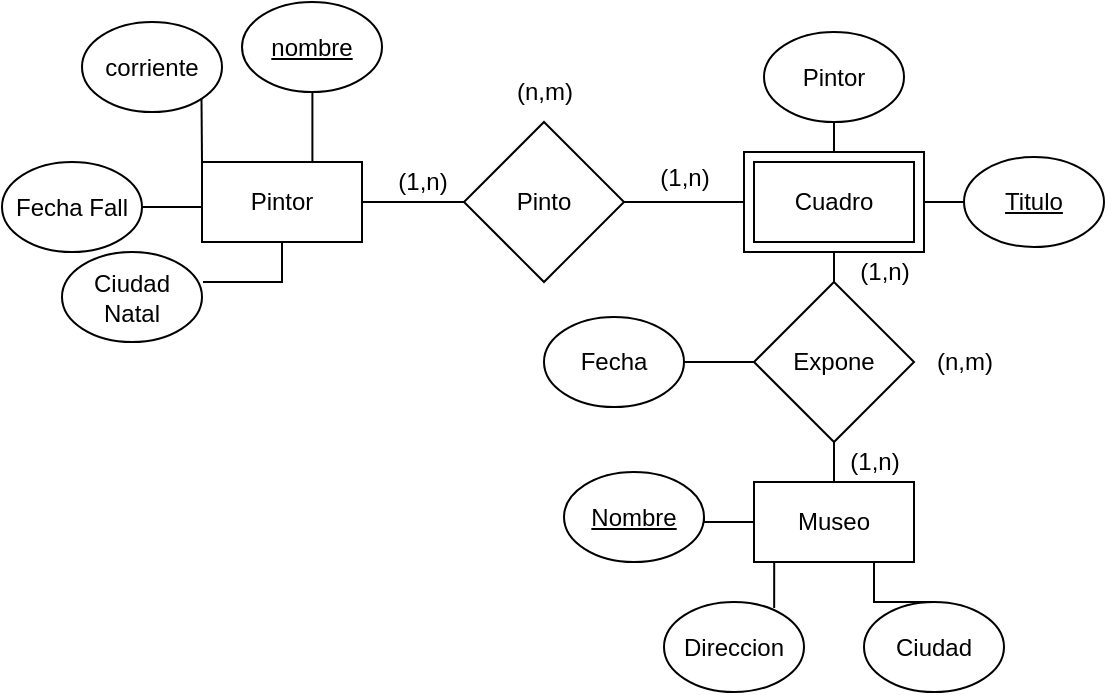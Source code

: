 <mxfile version="13.4.3" type="device" pages="2"><diagram id="Kyq1X9XWDf9XXpMMeYPS" name="Ejercicio2 "><mxGraphModel dx="269" dy="1706" grid="1" gridSize="10" guides="1" tooltips="1" connect="1" arrows="1" fold="1" page="1" pageScale="1" pageWidth="827" pageHeight="1169" math="0" shadow="0"><root><mxCell id="0"/><mxCell id="1" parent="0"/><mxCell id="sIEpQwgPZVW94jw2Wo5E-27" style="edgeStyle=orthogonalEdgeStyle;rounded=0;orthogonalLoop=1;jettySize=auto;html=1;exitX=1;exitY=0.5;exitDx=0;exitDy=0;entryX=0;entryY=0.5;entryDx=0;entryDy=0;endArrow=none;endFill=0;" parent="1" source="sIEpQwgPZVW94jw2Wo5E-1" target="sIEpQwgPZVW94jw2Wo5E-26" edge="1"><mxGeometry relative="1" as="geometry"/></mxCell><mxCell id="sIEpQwgPZVW94jw2Wo5E-8" value="" style="group" parent="1" vertex="1" connectable="0"><mxGeometry x="490" y="65" width="90" height="50" as="geometry"/></mxCell><mxCell id="sIEpQwgPZVW94jw2Wo5E-4" value="" style="rounded=0;whiteSpace=wrap;html=1;" parent="sIEpQwgPZVW94jw2Wo5E-8" vertex="1"><mxGeometry width="90" height="50" as="geometry"/></mxCell><mxCell id="sIEpQwgPZVW94jw2Wo5E-3" value="Cuadro&lt;br&gt;" style="rounded=0;whiteSpace=wrap;html=1;" parent="sIEpQwgPZVW94jw2Wo5E-8" vertex="1"><mxGeometry x="5" y="5" width="80" height="40" as="geometry"/></mxCell><mxCell id="sIEpQwgPZVW94jw2Wo5E-18" value="Pintor" style="ellipse;whiteSpace=wrap;html=1;" parent="1" vertex="1"><mxGeometry x="500" y="5" width="70" height="45" as="geometry"/></mxCell><mxCell id="sIEpQwgPZVW94jw2Wo5E-19" value="&lt;span style=&quot;color: rgba(0 , 0 , 0 , 0) ; font-family: monospace ; font-size: 0px&quot;&gt;%3CmxGraphModel%3E%3Croot%3E%3CmxCell%20id%3D%220%22%2F%3E%3CmxCell%20id%3D%221%22%20parent%3D%220%22%2F%3E%3CmxCell%20id%3D%222%22%20value%3D%22corriente%22%20style%3D%22ellipse%3BwhiteSpace%3Dwrap%3Bhtml%3D1%3B%22%20vertex%3D%221%22%20parent%3D%221%22%3E%3CmxGeometry%20x%3D%22140%22%20y%3D%2225%22%20width%3D%2270%22%20height%3D%2245%22%20as%3D%22geometry%22%2F%3E%3C%2FmxCell%3E%3C%2Froot%3E%3C%2FmxGraphModel%3E&lt;/span&gt;" style="text;html=1;align=center;verticalAlign=middle;resizable=0;points=[];autosize=1;" parent="1" vertex="1"><mxGeometry x="630" y="51" width="20" height="20" as="geometry"/></mxCell><mxCell id="sIEpQwgPZVW94jw2Wo5E-21" value="&lt;u&gt;Titulo&lt;/u&gt;" style="ellipse;whiteSpace=wrap;html=1;" parent="1" vertex="1"><mxGeometry x="600" y="67.5" width="70" height="45" as="geometry"/></mxCell><mxCell id="sIEpQwgPZVW94jw2Wo5E-36" style="edgeStyle=orthogonalEdgeStyle;rounded=0;orthogonalLoop=1;jettySize=auto;html=1;exitX=0;exitY=0.5;exitDx=0;exitDy=0;entryX=1;entryY=0.5;entryDx=0;entryDy=0;endArrow=none;endFill=0;" parent="1" source="sIEpQwgPZVW94jw2Wo5E-22" target="sIEpQwgPZVW94jw2Wo5E-33" edge="1"><mxGeometry relative="1" as="geometry"/></mxCell><mxCell id="sIEpQwgPZVW94jw2Wo5E-37" style="edgeStyle=orthogonalEdgeStyle;rounded=0;orthogonalLoop=1;jettySize=auto;html=1;exitX=0.25;exitY=1;exitDx=0;exitDy=0;entryX=0.787;entryY=0.066;entryDx=0;entryDy=0;entryPerimeter=0;endArrow=none;endFill=0;" parent="1" source="sIEpQwgPZVW94jw2Wo5E-22" target="sIEpQwgPZVW94jw2Wo5E-34" edge="1"><mxGeometry relative="1" as="geometry"/></mxCell><mxCell id="sIEpQwgPZVW94jw2Wo5E-38" style="edgeStyle=orthogonalEdgeStyle;rounded=0;orthogonalLoop=1;jettySize=auto;html=1;exitX=0.75;exitY=1;exitDx=0;exitDy=0;endArrow=none;endFill=0;" parent="1" source="sIEpQwgPZVW94jw2Wo5E-22" target="sIEpQwgPZVW94jw2Wo5E-35" edge="1"><mxGeometry relative="1" as="geometry"/></mxCell><mxCell id="sIEpQwgPZVW94jw2Wo5E-40" style="edgeStyle=orthogonalEdgeStyle;rounded=0;orthogonalLoop=1;jettySize=auto;html=1;exitX=0.5;exitY=0;exitDx=0;exitDy=0;entryX=0.5;entryY=1;entryDx=0;entryDy=0;endArrow=none;endFill=0;" parent="1" source="sIEpQwgPZVW94jw2Wo5E-22" target="sIEpQwgPZVW94jw2Wo5E-39" edge="1"><mxGeometry relative="1" as="geometry"/></mxCell><mxCell id="sIEpQwgPZVW94jw2Wo5E-22" value="Museo" style="rounded=0;whiteSpace=wrap;html=1;" parent="1" vertex="1"><mxGeometry x="495" y="230" width="80" height="40" as="geometry"/></mxCell><mxCell id="sIEpQwgPZVW94jw2Wo5E-28" style="edgeStyle=orthogonalEdgeStyle;rounded=0;orthogonalLoop=1;jettySize=auto;html=1;exitX=1;exitY=0.5;exitDx=0;exitDy=0;entryX=0;entryY=0.5;entryDx=0;entryDy=0;endArrow=none;endFill=0;" parent="1" source="sIEpQwgPZVW94jw2Wo5E-26" target="sIEpQwgPZVW94jw2Wo5E-4" edge="1"><mxGeometry relative="1" as="geometry"/></mxCell><mxCell id="sIEpQwgPZVW94jw2Wo5E-26" value="Pinto" style="rhombus;whiteSpace=wrap;html=1;" parent="1" vertex="1"><mxGeometry x="350" y="50" width="80" height="80" as="geometry"/></mxCell><mxCell id="sIEpQwgPZVW94jw2Wo5E-30" style="edgeStyle=orthogonalEdgeStyle;rounded=0;orthogonalLoop=1;jettySize=auto;html=1;endArrow=none;endFill=0;" parent="1" source="sIEpQwgPZVW94jw2Wo5E-4" target="sIEpQwgPZVW94jw2Wo5E-21" edge="1"><mxGeometry relative="1" as="geometry"/></mxCell><mxCell id="sIEpQwgPZVW94jw2Wo5E-31" style="edgeStyle=orthogonalEdgeStyle;rounded=0;orthogonalLoop=1;jettySize=auto;html=1;exitX=0.5;exitY=0;exitDx=0;exitDy=0;entryX=0.5;entryY=1;entryDx=0;entryDy=0;endArrow=none;endFill=0;" parent="1" source="sIEpQwgPZVW94jw2Wo5E-4" target="sIEpQwgPZVW94jw2Wo5E-18" edge="1"><mxGeometry relative="1" as="geometry"/></mxCell><mxCell id="sIEpQwgPZVW94jw2Wo5E-33" value="&lt;u&gt;Nombre&lt;/u&gt;" style="ellipse;whiteSpace=wrap;html=1;" parent="1" vertex="1"><mxGeometry x="400" y="225" width="70" height="45" as="geometry"/></mxCell><mxCell id="sIEpQwgPZVW94jw2Wo5E-34" value="Direccion" style="ellipse;whiteSpace=wrap;html=1;" parent="1" vertex="1"><mxGeometry x="450" y="290" width="70" height="45" as="geometry"/></mxCell><mxCell id="sIEpQwgPZVW94jw2Wo5E-35" value="Ciudad" style="ellipse;whiteSpace=wrap;html=1;" parent="1" vertex="1"><mxGeometry x="550" y="290" width="70" height="45" as="geometry"/></mxCell><mxCell id="sIEpQwgPZVW94jw2Wo5E-41" style="edgeStyle=orthogonalEdgeStyle;rounded=0;orthogonalLoop=1;jettySize=auto;html=1;exitX=0.5;exitY=0;exitDx=0;exitDy=0;entryX=0.5;entryY=1;entryDx=0;entryDy=0;endArrow=none;endFill=0;" parent="1" source="sIEpQwgPZVW94jw2Wo5E-39" target="sIEpQwgPZVW94jw2Wo5E-4" edge="1"><mxGeometry relative="1" as="geometry"/></mxCell><mxCell id="sIEpQwgPZVW94jw2Wo5E-49" style="edgeStyle=orthogonalEdgeStyle;rounded=0;orthogonalLoop=1;jettySize=auto;html=1;exitX=0;exitY=0.5;exitDx=0;exitDy=0;entryX=1;entryY=0.5;entryDx=0;entryDy=0;endArrow=none;endFill=0;" parent="1" source="sIEpQwgPZVW94jw2Wo5E-39" target="sIEpQwgPZVW94jw2Wo5E-48" edge="1"><mxGeometry relative="1" as="geometry"/></mxCell><mxCell id="sIEpQwgPZVW94jw2Wo5E-39" value="Expone" style="rhombus;whiteSpace=wrap;html=1;" parent="1" vertex="1"><mxGeometry x="495" y="130" width="80" height="80" as="geometry"/></mxCell><mxCell id="sIEpQwgPZVW94jw2Wo5E-42" value="(1,n)" style="text;html=1;align=center;verticalAlign=middle;resizable=0;points=[];autosize=1;" parent="1" vertex="1"><mxGeometry x="535" y="210" width="40" height="20" as="geometry"/></mxCell><mxCell id="sIEpQwgPZVW94jw2Wo5E-43" value="(1,n)" style="text;html=1;align=center;verticalAlign=middle;resizable=0;points=[];autosize=1;" parent="1" vertex="1"><mxGeometry x="540" y="115" width="40" height="20" as="geometry"/></mxCell><mxCell id="sIEpQwgPZVW94jw2Wo5E-44" value="(n,m)" style="text;html=1;align=center;verticalAlign=middle;resizable=0;points=[];autosize=1;" parent="1" vertex="1"><mxGeometry x="580" y="160" width="40" height="20" as="geometry"/></mxCell><mxCell id="sIEpQwgPZVW94jw2Wo5E-45" value="(1,n)" style="text;html=1;align=center;verticalAlign=middle;resizable=0;points=[];autosize=1;" parent="1" vertex="1"><mxGeometry x="309" y="70" width="40" height="20" as="geometry"/></mxCell><mxCell id="sIEpQwgPZVW94jw2Wo5E-46" value="(1,n)" style="text;html=1;align=center;verticalAlign=middle;resizable=0;points=[];autosize=1;" parent="1" vertex="1"><mxGeometry x="440" y="67.5" width="40" height="20" as="geometry"/></mxCell><mxCell id="sIEpQwgPZVW94jw2Wo5E-47" value="(n,m)" style="text;html=1;align=center;verticalAlign=middle;resizable=0;points=[];autosize=1;" parent="1" vertex="1"><mxGeometry x="370" y="25" width="40" height="20" as="geometry"/></mxCell><mxCell id="sIEpQwgPZVW94jw2Wo5E-48" value="Fecha" style="ellipse;whiteSpace=wrap;html=1;" parent="1" vertex="1"><mxGeometry x="390" y="147.5" width="70" height="45" as="geometry"/></mxCell><mxCell id="F5QMZoE_aiw2dlQFAh4j-2" value="" style="group" parent="1" vertex="1" connectable="0"><mxGeometry x="119" y="-10" width="190" height="170" as="geometry"/></mxCell><mxCell id="sIEpQwgPZVW94jw2Wo5E-9" value="&lt;u&gt;nombre&lt;/u&gt;" style="ellipse;whiteSpace=wrap;html=1;" parent="F5QMZoE_aiw2dlQFAh4j-2" vertex="1"><mxGeometry x="120" width="70" height="45" as="geometry"/></mxCell><mxCell id="F5QMZoE_aiw2dlQFAh4j-1" value="" style="group" parent="F5QMZoE_aiw2dlQFAh4j-2" vertex="1" connectable="0"><mxGeometry y="10" width="180" height="160" as="geometry"/></mxCell><mxCell id="sIEpQwgPZVW94jw2Wo5E-16" style="edgeStyle=orthogonalEdgeStyle;rounded=0;orthogonalLoop=1;jettySize=auto;html=1;endArrow=none;endFill=0;" parent="F5QMZoE_aiw2dlQFAh4j-1" source="sIEpQwgPZVW94jw2Wo5E-1" edge="1"><mxGeometry relative="1" as="geometry"><mxPoint x="100" y="130" as="targetPoint"/></mxGeometry></mxCell><mxCell id="sIEpQwgPZVW94jw2Wo5E-1" value="Pintor" style="rounded=0;whiteSpace=wrap;html=1;" parent="F5QMZoE_aiw2dlQFAh4j-1" vertex="1"><mxGeometry x="100" y="70" width="80" height="40" as="geometry"/></mxCell><mxCell id="sIEpQwgPZVW94jw2Wo5E-10" value="corriente" style="ellipse;whiteSpace=wrap;html=1;" parent="F5QMZoE_aiw2dlQFAh4j-1" vertex="1"><mxGeometry x="40" width="70" height="45" as="geometry"/></mxCell><mxCell id="sIEpQwgPZVW94jw2Wo5E-25" style="edgeStyle=orthogonalEdgeStyle;rounded=0;orthogonalLoop=1;jettySize=auto;html=1;exitX=0;exitY=0;exitDx=0;exitDy=0;entryX=1;entryY=1;entryDx=0;entryDy=0;endArrow=none;endFill=0;" parent="F5QMZoE_aiw2dlQFAh4j-1" source="sIEpQwgPZVW94jw2Wo5E-1" target="sIEpQwgPZVW94jw2Wo5E-10" edge="1"><mxGeometry relative="1" as="geometry"/></mxCell><mxCell id="sIEpQwgPZVW94jw2Wo5E-11" value="Fecha Fall" style="ellipse;whiteSpace=wrap;html=1;" parent="F5QMZoE_aiw2dlQFAh4j-1" vertex="1"><mxGeometry y="70" width="70" height="45" as="geometry"/></mxCell><mxCell id="sIEpQwgPZVW94jw2Wo5E-13" style="edgeStyle=orthogonalEdgeStyle;rounded=0;orthogonalLoop=1;jettySize=auto;html=1;exitX=0;exitY=0.5;exitDx=0;exitDy=0;entryX=1;entryY=0.5;entryDx=0;entryDy=0;endArrow=none;endFill=0;" parent="F5QMZoE_aiw2dlQFAh4j-1" source="sIEpQwgPZVW94jw2Wo5E-1" target="sIEpQwgPZVW94jw2Wo5E-11" edge="1"><mxGeometry relative="1" as="geometry"><Array as="points"><mxPoint x="100" y="92"/></Array></mxGeometry></mxCell><mxCell id="sIEpQwgPZVW94jw2Wo5E-12" value="Ciudad Natal" style="ellipse;whiteSpace=wrap;html=1;" parent="F5QMZoE_aiw2dlQFAh4j-1" vertex="1"><mxGeometry x="30" y="115" width="70" height="45" as="geometry"/></mxCell><mxCell id="sIEpQwgPZVW94jw2Wo5E-23" style="edgeStyle=orthogonalEdgeStyle;rounded=0;orthogonalLoop=1;jettySize=auto;html=1;endArrow=none;endFill=0;" parent="F5QMZoE_aiw2dlQFAh4j-1" edge="1"><mxGeometry relative="1" as="geometry"><mxPoint x="155.2" y="35" as="targetPoint"/><mxPoint x="140.229" y="70" as="sourcePoint"/></mxGeometry></mxCell></root></mxGraphModel></diagram><diagram id="_hS8q31O76fR5Is31_0h" name="Ejercicio3"><mxGraphModel dx="2048" dy="645" grid="0" gridSize="10" guides="1" tooltips="1" connect="1" arrows="1" fold="1" page="1" pageScale="1" pageWidth="827" pageHeight="1169" math="0" shadow="0"><root><mxCell id="DXT2Dqxo8JqXxaQe9bYq-0"/><mxCell id="DXT2Dqxo8JqXxaQe9bYq-1" parent="DXT2Dqxo8JqXxaQe9bYq-0"/><mxCell id="ldYZe0jqy6SdvdYp6FyN-31" value="" style="group" vertex="1" connectable="0" parent="DXT2Dqxo8JqXxaQe9bYq-1"><mxGeometry x="180" y="100" width="300" height="130" as="geometry"/></mxCell><mxCell id="ldYZe0jqy6SdvdYp6FyN-1" value="Perro" style="whiteSpace=wrap;html=1;align=center;" vertex="1" parent="ldYZe0jqy6SdvdYp6FyN-31"><mxGeometry x="80" y="90" width="100" height="40" as="geometry"/></mxCell><mxCell id="ldYZe0jqy6SdvdYp6FyN-19" style="edgeStyle=orthogonalEdgeStyle;rounded=0;orthogonalLoop=1;jettySize=auto;html=1;exitX=0.5;exitY=1;exitDx=0;exitDy=0;entryX=0.668;entryY=-0.03;entryDx=0;entryDy=0;entryPerimeter=0;endArrow=none;endFill=0;" edge="1" parent="ldYZe0jqy6SdvdYp6FyN-31" source="ldYZe0jqy6SdvdYp6FyN-17" target="ldYZe0jqy6SdvdYp6FyN-1"><mxGeometry relative="1" as="geometry"/></mxCell><mxCell id="ldYZe0jqy6SdvdYp6FyN-17" value="Nombre&lt;br&gt;" style="ellipse;whiteSpace=wrap;html=1;align=center;" vertex="1" parent="ldYZe0jqy6SdvdYp6FyN-31"><mxGeometry x="100" width="100" height="40" as="geometry"/></mxCell><mxCell id="ldYZe0jqy6SdvdYp6FyN-24" style="edgeStyle=orthogonalEdgeStyle;rounded=0;orthogonalLoop=1;jettySize=auto;html=1;exitX=1;exitY=0.5;exitDx=0;exitDy=0;entryX=0.25;entryY=0;entryDx=0;entryDy=0;endArrow=none;endFill=0;" edge="1" parent="ldYZe0jqy6SdvdYp6FyN-31" source="ldYZe0jqy6SdvdYp6FyN-21" target="ldYZe0jqy6SdvdYp6FyN-1"><mxGeometry relative="1" as="geometry"/></mxCell><mxCell id="ldYZe0jqy6SdvdYp6FyN-21" value="Fecha Nacimiento" style="ellipse;whiteSpace=wrap;html=1;align=center;" vertex="1" parent="ldYZe0jqy6SdvdYp6FyN-31"><mxGeometry y="30" width="100" height="40" as="geometry"/></mxCell><mxCell id="ldYZe0jqy6SdvdYp6FyN-25" value="Perro" style="whiteSpace=wrap;html=1;align=center;" vertex="1" parent="ldYZe0jqy6SdvdYp6FyN-31"><mxGeometry x="80" y="90" width="100" height="40" as="geometry"/></mxCell><mxCell id="ldYZe0jqy6SdvdYp6FyN-26" style="edgeStyle=orthogonalEdgeStyle;rounded=0;orthogonalLoop=1;jettySize=auto;html=1;exitX=0.5;exitY=1;exitDx=0;exitDy=0;entryX=0.668;entryY=-0.03;entryDx=0;entryDy=0;entryPerimeter=0;endArrow=none;endFill=0;" edge="1" source="ldYZe0jqy6SdvdYp6FyN-27" target="ldYZe0jqy6SdvdYp6FyN-25" parent="ldYZe0jqy6SdvdYp6FyN-31"><mxGeometry relative="1" as="geometry"/></mxCell><mxCell id="ldYZe0jqy6SdvdYp6FyN-27" value="Nombre&lt;br&gt;" style="ellipse;whiteSpace=wrap;html=1;align=center;" vertex="1" parent="ldYZe0jqy6SdvdYp6FyN-31"><mxGeometry x="100" width="100" height="40" as="geometry"/></mxCell><mxCell id="ldYZe0jqy6SdvdYp6FyN-28" style="edgeStyle=orthogonalEdgeStyle;rounded=0;orthogonalLoop=1;jettySize=auto;html=1;exitX=0;exitY=1;exitDx=0;exitDy=0;entryX=1;entryY=0.5;entryDx=0;entryDy=0;endArrow=none;endFill=0;" edge="1" source="ldYZe0jqy6SdvdYp6FyN-30" target="ldYZe0jqy6SdvdYp6FyN-25" parent="ldYZe0jqy6SdvdYp6FyN-31"><mxGeometry relative="1" as="geometry"/></mxCell><mxCell id="ldYZe0jqy6SdvdYp6FyN-30" value="Descripcion&lt;br&gt;" style="ellipse;whiteSpace=wrap;html=1;align=center;" vertex="1" parent="ldYZe0jqy6SdvdYp6FyN-31"><mxGeometry x="200" y="50" width="100" height="40" as="geometry"/></mxCell><mxCell id="ldYZe0jqy6SdvdYp6FyN-60" style="edgeStyle=orthogonalEdgeStyle;rounded=0;orthogonalLoop=1;jettySize=auto;html=1;exitX=1;exitY=0.5;exitDx=0;exitDy=0;entryX=0;entryY=0.5;entryDx=0;entryDy=0;endArrow=none;endFill=0;" edge="1" parent="DXT2Dqxo8JqXxaQe9bYq-1" source="ldYZe0jqy6SdvdYp6FyN-58" target="ldYZe0jqy6SdvdYp6FyN-25"><mxGeometry relative="1" as="geometry"/></mxCell><mxCell id="ldYZe0jqy6SdvdYp6FyN-58" value="tiene&lt;br&gt;" style="shape=rhombus;perimeter=rhombusPerimeter;whiteSpace=wrap;html=1;align=center;" vertex="1" parent="DXT2Dqxo8JqXxaQe9bYq-1"><mxGeometry x="100" y="170" width="120" height="60" as="geometry"/></mxCell><mxCell id="ldYZe0jqy6SdvdYp6FyN-59" style="edgeStyle=orthogonalEdgeStyle;rounded=0;orthogonalLoop=1;jettySize=auto;html=1;exitX=1;exitY=0.5;exitDx=0;exitDy=0;entryX=0;entryY=0.5;entryDx=0;entryDy=0;endArrow=none;endFill=0;" edge="1" parent="DXT2Dqxo8JqXxaQe9bYq-1" source="ldYZe0jqy6SdvdYp6FyN-2" target="ldYZe0jqy6SdvdYp6FyN-58"><mxGeometry relative="1" as="geometry"/></mxCell><mxCell id="ldYZe0jqy6SdvdYp6FyN-61" value="(1,n)" style="text;html=1;align=center;verticalAlign=middle;resizable=0;points=[];autosize=1;" vertex="1" parent="DXT2Dqxo8JqXxaQe9bYq-1"><mxGeometry x="200" y="210" width="40" height="20" as="geometry"/></mxCell><mxCell id="ldYZe0jqy6SdvdYp6FyN-129" style="edgeStyle=orthogonalEdgeStyle;rounded=0;orthogonalLoop=1;jettySize=auto;html=1;exitX=0.5;exitY=1;exitDx=0;exitDy=0;entryX=0.75;entryY=0;entryDx=0;entryDy=0;endArrow=none;endFill=0;" edge="1" parent="DXT2Dqxo8JqXxaQe9bYq-1" source="ldYZe0jqy6SdvdYp6FyN-62" target="ldYZe0jqy6SdvdYp6FyN-47"><mxGeometry relative="1" as="geometry"/></mxCell><mxCell id="ldYZe0jqy6SdvdYp6FyN-62" value="Baño" style="shape=rhombus;perimeter=rhombusPerimeter;whiteSpace=wrap;html=1;align=center;" vertex="1" parent="DXT2Dqxo8JqXxaQe9bYq-1"><mxGeometry x="250" y="270" width="120" height="60" as="geometry"/></mxCell><mxCell id="ldYZe0jqy6SdvdYp6FyN-65" style="edgeStyle=orthogonalEdgeStyle;rounded=0;orthogonalLoop=1;jettySize=auto;html=1;exitX=0.5;exitY=1;exitDx=0;exitDy=0;entryX=0.5;entryY=0;entryDx=0;entryDy=0;endArrow=none;endFill=0;" edge="1" parent="DXT2Dqxo8JqXxaQe9bYq-1" source="ldYZe0jqy6SdvdYp6FyN-25" target="ldYZe0jqy6SdvdYp6FyN-62"><mxGeometry relative="1" as="geometry"/></mxCell><mxCell id="ldYZe0jqy6SdvdYp6FyN-79" value="(1,1)" style="text;html=1;align=center;verticalAlign=middle;resizable=0;points=[];autosize=1;" vertex="1" parent="DXT2Dqxo8JqXxaQe9bYq-1"><mxGeometry x="320" y="230" width="40" height="20" as="geometry"/></mxCell><mxCell id="ldYZe0jqy6SdvdYp6FyN-80" value="&lt;font style=&quot;font-size: 12px&quot;&gt;&lt;b&gt;(1,1)&lt;/b&gt;&lt;/font&gt;" style="text;html=1;align=center;verticalAlign=middle;resizable=0;points=[];autosize=1;" vertex="1" parent="DXT2Dqxo8JqXxaQe9bYq-1"><mxGeometry x="260" y="330" width="40" height="20" as="geometry"/></mxCell><mxCell id="ldYZe0jqy6SdvdYp6FyN-95" style="edgeStyle=orthogonalEdgeStyle;rounded=0;orthogonalLoop=1;jettySize=auto;html=1;exitX=1;exitY=0.5;exitDx=0;exitDy=0;endArrow=none;endFill=0;" edge="1" parent="DXT2Dqxo8JqXxaQe9bYq-1" source="ldYZe0jqy6SdvdYp6FyN-90" target="ldYZe0jqy6SdvdYp6FyN-62"><mxGeometry relative="1" as="geometry"/></mxCell><mxCell id="ldYZe0jqy6SdvdYp6FyN-90" value="fecha" style="ellipse;whiteSpace=wrap;html=1;align=center;" vertex="1" parent="DXT2Dqxo8JqXxaQe9bYq-1"><mxGeometry x="130" y="250" width="100" height="40" as="geometry"/></mxCell><mxCell id="ldYZe0jqy6SdvdYp6FyN-96" style="edgeStyle=orthogonalEdgeStyle;rounded=0;orthogonalLoop=1;jettySize=auto;html=1;exitX=1;exitY=0.5;exitDx=0;exitDy=0;endArrow=none;endFill=0;" edge="1" parent="DXT2Dqxo8JqXxaQe9bYq-1" source="ldYZe0jqy6SdvdYp6FyN-92" target="ldYZe0jqy6SdvdYp6FyN-62"><mxGeometry relative="1" as="geometry"/></mxCell><mxCell id="ldYZe0jqy6SdvdYp6FyN-92" value="Hora" style="ellipse;whiteSpace=wrap;html=1;align=center;" vertex="1" parent="DXT2Dqxo8JqXxaQe9bYq-1"><mxGeometry x="130" y="310" width="100" height="40" as="geometry"/></mxCell><mxCell id="ldYZe0jqy6SdvdYp6FyN-102" style="edgeStyle=orthogonalEdgeStyle;rounded=0;orthogonalLoop=1;jettySize=auto;html=1;exitX=0;exitY=0.5;exitDx=0;exitDy=0;entryX=1;entryY=0.5;entryDx=0;entryDy=0;endArrow=none;endFill=0;" edge="1" parent="DXT2Dqxo8JqXxaQe9bYq-1" source="ldYZe0jqy6SdvdYp6FyN-97" target="ldYZe0jqy6SdvdYp6FyN-62"><mxGeometry relative="1" as="geometry"/></mxCell><mxCell id="ldYZe0jqy6SdvdYp6FyN-97" value="Batea" style="whiteSpace=wrap;html=1;align=center;" vertex="1" parent="DXT2Dqxo8JqXxaQe9bYq-1"><mxGeometry x="440" y="250" width="100" height="40" as="geometry"/></mxCell><mxCell id="ldYZe0jqy6SdvdYp6FyN-110" style="edgeStyle=orthogonalEdgeStyle;rounded=0;orthogonalLoop=1;jettySize=auto;html=1;exitX=0;exitY=0.5;exitDx=0;exitDy=0;entryX=1;entryY=0.5;entryDx=0;entryDy=0;endArrow=none;endFill=0;" edge="1" parent="DXT2Dqxo8JqXxaQe9bYq-1" source="ldYZe0jqy6SdvdYp6FyN-98" target="ldYZe0jqy6SdvdYp6FyN-62"><mxGeometry relative="1" as="geometry"/></mxCell><mxCell id="ldYZe0jqy6SdvdYp6FyN-98" value="Producto" style="whiteSpace=wrap;html=1;align=center;" vertex="1" parent="DXT2Dqxo8JqXxaQe9bYq-1"><mxGeometry x="430" y="350" width="100" height="40" as="geometry"/></mxCell><mxCell id="ldYZe0jqy6SdvdYp6FyN-111" style="edgeStyle=orthogonalEdgeStyle;rounded=0;orthogonalLoop=1;jettySize=auto;html=1;exitX=0;exitY=0.5;exitDx=0;exitDy=0;entryX=0.856;entryY=-0.01;entryDx=0;entryDy=0;entryPerimeter=0;endArrow=none;endFill=0;" edge="1" parent="DXT2Dqxo8JqXxaQe9bYq-1" source="ldYZe0jqy6SdvdYp6FyN-99" target="ldYZe0jqy6SdvdYp6FyN-97"><mxGeometry relative="1" as="geometry"/></mxCell><mxCell id="ldYZe0jqy6SdvdYp6FyN-99" value="&lt;u&gt;Cod batea&lt;/u&gt;" style="ellipse;whiteSpace=wrap;html=1;align=center;" vertex="1" parent="DXT2Dqxo8JqXxaQe9bYq-1"><mxGeometry x="560" y="190" width="100" height="40" as="geometry"/></mxCell><mxCell id="ldYZe0jqy6SdvdYp6FyN-107" style="edgeStyle=orthogonalEdgeStyle;rounded=0;orthogonalLoop=1;jettySize=auto;html=1;exitX=0;exitY=0.5;exitDx=0;exitDy=0;entryX=1;entryY=0.5;entryDx=0;entryDy=0;endArrow=none;endFill=0;" edge="1" parent="DXT2Dqxo8JqXxaQe9bYq-1" source="ldYZe0jqy6SdvdYp6FyN-103" target="ldYZe0jqy6SdvdYp6FyN-98"><mxGeometry relative="1" as="geometry"/></mxCell><mxCell id="ldYZe0jqy6SdvdYp6FyN-103" value="&lt;u&gt;cod Producto&lt;/u&gt;" style="ellipse;whiteSpace=wrap;html=1;align=center;" vertex="1" parent="DXT2Dqxo8JqXxaQe9bYq-1"><mxGeometry x="550" y="345" width="100" height="40" as="geometry"/></mxCell><mxCell id="ldYZe0jqy6SdvdYp6FyN-108" style="edgeStyle=orthogonalEdgeStyle;rounded=0;orthogonalLoop=1;jettySize=auto;html=1;exitX=0;exitY=0.5;exitDx=0;exitDy=0;endArrow=none;endFill=0;" edge="1" parent="DXT2Dqxo8JqXxaQe9bYq-1" source="ldYZe0jqy6SdvdYp6FyN-104" target="ldYZe0jqy6SdvdYp6FyN-98"><mxGeometry relative="1" as="geometry"/></mxCell><mxCell id="ldYZe0jqy6SdvdYp6FyN-104" value="Nombre" style="ellipse;whiteSpace=wrap;html=1;align=center;" vertex="1" parent="DXT2Dqxo8JqXxaQe9bYq-1"><mxGeometry x="540" y="400" width="100" height="40" as="geometry"/></mxCell><mxCell id="ldYZe0jqy6SdvdYp6FyN-117" style="edgeStyle=orthogonalEdgeStyle;rounded=0;orthogonalLoop=1;jettySize=auto;html=1;exitX=0.5;exitY=0;exitDx=0;exitDy=0;endArrow=none;endFill=0;" edge="1" parent="DXT2Dqxo8JqXxaQe9bYq-1" source="ldYZe0jqy6SdvdYp6FyN-112"><mxGeometry relative="1" as="geometry"><mxPoint x="30" y="370" as="targetPoint"/><Array as="points"><mxPoint x="-70" y="380"/><mxPoint x="5" y="380"/><mxPoint x="5" y="370"/></Array></mxGeometry></mxCell><mxCell id="ldYZe0jqy6SdvdYp6FyN-131" style="edgeStyle=orthogonalEdgeStyle;rounded=0;orthogonalLoop=1;jettySize=auto;html=1;exitX=0.5;exitY=1;exitDx=0;exitDy=0;endArrow=none;endFill=0;" edge="1" parent="DXT2Dqxo8JqXxaQe9bYq-1" source="ldYZe0jqy6SdvdYp6FyN-112" target="ldYZe0jqy6SdvdYp6FyN-130"><mxGeometry relative="1" as="geometry"/></mxCell><mxCell id="ldYZe0jqy6SdvdYp6FyN-132" style="edgeStyle=orthogonalEdgeStyle;rounded=0;orthogonalLoop=1;jettySize=auto;html=1;exitX=0;exitY=0.5;exitDx=0;exitDy=0;endArrow=none;endFill=0;" edge="1" parent="DXT2Dqxo8JqXxaQe9bYq-1" source="ldYZe0jqy6SdvdYp6FyN-112" target="ldYZe0jqy6SdvdYp6FyN-126"><mxGeometry relative="1" as="geometry"/></mxCell><mxCell id="ldYZe0jqy6SdvdYp6FyN-112" value="Persona" style="whiteSpace=wrap;html=1;align=center;" vertex="1" parent="DXT2Dqxo8JqXxaQe9bYq-1"><mxGeometry x="-120" y="400" width="100" height="40" as="geometry"/></mxCell><mxCell id="ldYZe0jqy6SdvdYp6FyN-135" style="edgeStyle=orthogonalEdgeStyle;rounded=0;orthogonalLoop=1;jettySize=auto;html=1;exitX=0.5;exitY=1;exitDx=0;exitDy=0;entryX=0;entryY=0.5;entryDx=0;entryDy=0;endArrow=none;endFill=0;" edge="1" parent="DXT2Dqxo8JqXxaQe9bYq-1" source="ldYZe0jqy6SdvdYp6FyN-114" target="ldYZe0jqy6SdvdYp6FyN-47"><mxGeometry relative="1" as="geometry"/></mxCell><mxCell id="ldYZe0jqy6SdvdYp6FyN-114" value="" style="triangle;whiteSpace=wrap;html=1;rotation=-15;" vertex="1" parent="DXT2Dqxo8JqXxaQe9bYq-1"><mxGeometry x="30" y="340" width="40" height="50" as="geometry"/></mxCell><mxCell id="ldYZe0jqy6SdvdYp6FyN-118" style="edgeStyle=orthogonalEdgeStyle;rounded=0;orthogonalLoop=1;jettySize=auto;html=1;exitX=0.75;exitY=1;exitDx=0;exitDy=0;entryX=0.5;entryY=0;entryDx=0;entryDy=0;endArrow=none;endFill=0;" edge="1" parent="DXT2Dqxo8JqXxaQe9bYq-1" source="ldYZe0jqy6SdvdYp6FyN-2" target="ldYZe0jqy6SdvdYp6FyN-114"><mxGeometry relative="1" as="geometry"/></mxCell><mxCell id="ldYZe0jqy6SdvdYp6FyN-126" value="DNI&lt;br&gt;" style="ellipse;whiteSpace=wrap;html=1;align=center;" vertex="1" parent="DXT2Dqxo8JqXxaQe9bYq-1"><mxGeometry x="-268" y="413" width="100" height="40" as="geometry"/></mxCell><mxCell id="ldYZe0jqy6SdvdYp6FyN-130" value="Nombre y Apellido" style="ellipse;whiteSpace=wrap;html=1;align=center;" vertex="1" parent="DXT2Dqxo8JqXxaQe9bYq-1"><mxGeometry x="-130" y="491" width="100" height="40" as="geometry"/></mxCell><mxCell id="ldYZe0jqy6SdvdYp6FyN-134" style="edgeStyle=orthogonalEdgeStyle;rounded=0;orthogonalLoop=1;jettySize=auto;html=1;exitX=1;exitY=0.5;exitDx=0;exitDy=0;endArrow=none;endFill=0;" edge="1" parent="DXT2Dqxo8JqXxaQe9bYq-1" source="ldYZe0jqy6SdvdYp6FyN-53"><mxGeometry relative="1" as="geometry"><mxPoint x="270.4" y="494.4" as="targetPoint"/></mxGeometry></mxCell><mxCell id="ldYZe0jqy6SdvdYp6FyN-47" value="Empleado&lt;br&gt;" style="whiteSpace=wrap;html=1;align=center;" vertex="1" parent="DXT2Dqxo8JqXxaQe9bYq-1"><mxGeometry x="240" y="455" width="100" height="40" as="geometry"/></mxCell><mxCell id="ldYZe0jqy6SdvdYp6FyN-53" value="email&lt;br&gt;" style="ellipse;whiteSpace=wrap;html=1;align=center;" vertex="1" parent="DXT2Dqxo8JqXxaQe9bYq-1"><mxGeometry x="115" y="510" width="100" height="40" as="geometry"/></mxCell><mxCell id="ldYZe0jqy6SdvdYp6FyN-54" style="edgeStyle=orthogonalEdgeStyle;rounded=0;orthogonalLoop=1;jettySize=auto;html=1;exitX=1;exitY=0.5;exitDx=0;exitDy=0;entryX=0.25;entryY=1;entryDx=0;entryDy=0;endArrow=none;endFill=0;" edge="1" parent="DXT2Dqxo8JqXxaQe9bYq-1" source="ldYZe0jqy6SdvdYp6FyN-55" target="ldYZe0jqy6SdvdYp6FyN-47"><mxGeometry relative="1" as="geometry"><Array as="points"><mxPoint x="329" y="570"/><mxPoint x="329" y="495"/></Array></mxGeometry></mxCell><mxCell id="ldYZe0jqy6SdvdYp6FyN-55" value="Telefono&lt;br&gt;" style="ellipse;whiteSpace=wrap;html=1;align=center;" vertex="1" parent="DXT2Dqxo8JqXxaQe9bYq-1"><mxGeometry x="209" y="550" width="100" height="40" as="geometry"/></mxCell><mxCell id="ldYZe0jqy6SdvdYp6FyN-2" value="Cliente&lt;br&gt;" style="whiteSpace=wrap;html=1;align=center;" vertex="1" parent="DXT2Dqxo8JqXxaQe9bYq-1"><mxGeometry x="-81" y="180" width="100" height="40" as="geometry"/></mxCell><mxCell id="ldYZe0jqy6SdvdYp6FyN-10" style="edgeStyle=orthogonalEdgeStyle;rounded=0;orthogonalLoop=1;jettySize=auto;html=1;exitX=1;exitY=0.5;exitDx=0;exitDy=0;entryX=0;entryY=0.5;entryDx=0;entryDy=0;endArrow=none;endFill=0;" edge="1" parent="DXT2Dqxo8JqXxaQe9bYq-1" source="ldYZe0jqy6SdvdYp6FyN-8" target="ldYZe0jqy6SdvdYp6FyN-2"><mxGeometry relative="1" as="geometry"/></mxCell><mxCell id="ldYZe0jqy6SdvdYp6FyN-8" value="Domicilio" style="ellipse;whiteSpace=wrap;html=1;align=center;" vertex="1" parent="DXT2Dqxo8JqXxaQe9bYq-1"><mxGeometry x="-200" y="180" width="100" height="40" as="geometry"/></mxCell><mxCell id="ldYZe0jqy6SdvdYp6FyN-13" style="edgeStyle=orthogonalEdgeStyle;rounded=0;orthogonalLoop=1;jettySize=auto;html=1;exitX=1;exitY=0.5;exitDx=0;exitDy=0;entryX=0.25;entryY=1;entryDx=0;entryDy=0;endArrow=none;endFill=0;" edge="1" parent="DXT2Dqxo8JqXxaQe9bYq-1" source="ldYZe0jqy6SdvdYp6FyN-12" target="ldYZe0jqy6SdvdYp6FyN-2"><mxGeometry relative="1" as="geometry"/></mxCell><mxCell id="ldYZe0jqy6SdvdYp6FyN-12" value="Telefono&lt;br&gt;" style="ellipse;whiteSpace=wrap;html=1;align=center;" vertex="1" parent="DXT2Dqxo8JqXxaQe9bYq-1"><mxGeometry x="-190" y="230" width="100" height="40" as="geometry"/></mxCell><mxCell id="ldYZe0jqy6SdvdYp6FyN-189" style="edgeStyle=orthogonalEdgeStyle;rounded=0;orthogonalLoop=1;jettySize=auto;html=1;exitX=1;exitY=0.5;exitDx=0;exitDy=0;entryX=0;entryY=0.5;entryDx=0;entryDy=0;endArrow=none;endFill=0;" edge="1" parent="DXT2Dqxo8JqXxaQe9bYq-1" source="ldYZe0jqy6SdvdYp6FyN-138" target="ldYZe0jqy6SdvdYp6FyN-180"><mxGeometry relative="1" as="geometry"/></mxCell><mxCell id="ldYZe0jqy6SdvdYp6FyN-217" style="edgeStyle=orthogonalEdgeStyle;rounded=0;orthogonalLoop=1;jettySize=auto;html=1;exitX=1;exitY=0.5;exitDx=0;exitDy=0;entryX=0;entryY=0.5;entryDx=0;entryDy=0;endArrow=none;endFill=0;" edge="1" parent="DXT2Dqxo8JqXxaQe9bYq-1" source="ldYZe0jqy6SdvdYp6FyN-138" target="ldYZe0jqy6SdvdYp6FyN-208"><mxGeometry relative="1" as="geometry"/></mxCell><mxCell id="ldYZe0jqy6SdvdYp6FyN-204" value="Cliente" style="shape=table;startSize=30;container=1;collapsible=1;childLayout=tableLayout;fixedRows=1;rowLines=0;fontStyle=1;align=center;resizeLast=1;" vertex="1" parent="DXT2Dqxo8JqXxaQe9bYq-1"><mxGeometry x="15" y="866" width="180" height="160" as="geometry"/></mxCell><mxCell id="ldYZe0jqy6SdvdYp6FyN-205" value="" style="shape=partialRectangle;collapsible=0;dropTarget=0;pointerEvents=0;fillColor=none;top=0;left=0;bottom=1;right=0;points=[[0,0.5],[1,0.5]];portConstraint=eastwest;" vertex="1" parent="ldYZe0jqy6SdvdYp6FyN-204"><mxGeometry y="30" width="180" height="30" as="geometry"/></mxCell><mxCell id="ldYZe0jqy6SdvdYp6FyN-206" value="PK" style="shape=partialRectangle;connectable=0;fillColor=none;top=0;left=0;bottom=0;right=0;fontStyle=1;overflow=hidden;" vertex="1" parent="ldYZe0jqy6SdvdYp6FyN-205"><mxGeometry width="30" height="30" as="geometry"/></mxCell><mxCell id="ldYZe0jqy6SdvdYp6FyN-207" value="id_cliente" style="shape=partialRectangle;connectable=0;fillColor=none;top=0;left=0;bottom=0;right=0;align=left;spacingLeft=6;fontStyle=5;overflow=hidden;" vertex="1" parent="ldYZe0jqy6SdvdYp6FyN-205"><mxGeometry x="30" width="150" height="30" as="geometry"/></mxCell><mxCell id="ldYZe0jqy6SdvdYp6FyN-208" value="" style="shape=partialRectangle;collapsible=0;dropTarget=0;pointerEvents=0;fillColor=none;top=0;left=0;bottom=0;right=0;points=[[0,0.5],[1,0.5]];portConstraint=eastwest;" vertex="1" parent="ldYZe0jqy6SdvdYp6FyN-204"><mxGeometry y="60" width="180" height="30" as="geometry"/></mxCell><mxCell id="ldYZe0jqy6SdvdYp6FyN-209" value="FK" style="shape=partialRectangle;connectable=0;fillColor=none;top=0;left=0;bottom=0;right=0;editable=1;overflow=hidden;" vertex="1" parent="ldYZe0jqy6SdvdYp6FyN-208"><mxGeometry width="30" height="30" as="geometry"/></mxCell><mxCell id="ldYZe0jqy6SdvdYp6FyN-210" value="dni" style="shape=partialRectangle;connectable=0;fillColor=none;top=0;left=0;bottom=0;right=0;align=left;spacingLeft=6;overflow=hidden;" vertex="1" parent="ldYZe0jqy6SdvdYp6FyN-208"><mxGeometry x="30" width="150" height="30" as="geometry"/></mxCell><mxCell id="ldYZe0jqy6SdvdYp6FyN-214" value="" style="shape=partialRectangle;collapsible=0;dropTarget=0;pointerEvents=0;fillColor=none;top=0;left=0;bottom=0;right=0;points=[[0,0.5],[1,0.5]];portConstraint=eastwest;" vertex="1" parent="ldYZe0jqy6SdvdYp6FyN-204"><mxGeometry y="90" width="180" height="30" as="geometry"/></mxCell><mxCell id="ldYZe0jqy6SdvdYp6FyN-215" value="" style="shape=partialRectangle;connectable=0;fillColor=none;top=0;left=0;bottom=0;right=0;editable=1;overflow=hidden;" vertex="1" parent="ldYZe0jqy6SdvdYp6FyN-214"><mxGeometry width="30" height="30" as="geometry"/></mxCell><mxCell id="ldYZe0jqy6SdvdYp6FyN-216" value="Telefono" style="shape=partialRectangle;connectable=0;fillColor=none;top=0;left=0;bottom=0;right=0;align=left;spacingLeft=6;overflow=hidden;" vertex="1" parent="ldYZe0jqy6SdvdYp6FyN-214"><mxGeometry x="30" width="150" height="30" as="geometry"/></mxCell><mxCell id="ldYZe0jqy6SdvdYp6FyN-220" value="" style="shape=partialRectangle;collapsible=0;dropTarget=0;pointerEvents=0;fillColor=none;top=0;left=0;bottom=0;right=0;points=[[0,0.5],[1,0.5]];portConstraint=eastwest;" vertex="1" parent="ldYZe0jqy6SdvdYp6FyN-204"><mxGeometry y="120" width="180" height="30" as="geometry"/></mxCell><mxCell id="ldYZe0jqy6SdvdYp6FyN-221" value="" style="shape=partialRectangle;connectable=0;fillColor=none;top=0;left=0;bottom=0;right=0;editable=1;overflow=hidden;" vertex="1" parent="ldYZe0jqy6SdvdYp6FyN-220"><mxGeometry width="30" height="30" as="geometry"/></mxCell><mxCell id="ldYZe0jqy6SdvdYp6FyN-222" value="Domicilio" style="shape=partialRectangle;connectable=0;fillColor=none;top=0;left=0;bottom=0;right=0;align=left;spacingLeft=6;overflow=hidden;" vertex="1" parent="ldYZe0jqy6SdvdYp6FyN-220"><mxGeometry x="30" width="150" height="30" as="geometry"/></mxCell><mxCell id="ldYZe0jqy6SdvdYp6FyN-265" style="edgeStyle=orthogonalEdgeStyle;rounded=0;orthogonalLoop=1;jettySize=auto;html=1;exitX=1;exitY=0.5;exitDx=0;exitDy=0;endArrow=none;endFill=0;" edge="1" parent="DXT2Dqxo8JqXxaQe9bYq-1" source="ldYZe0jqy6SdvdYp6FyN-205" target="ldYZe0jqy6SdvdYp6FyN-253"><mxGeometry relative="1" as="geometry"/></mxCell><mxCell id="ldYZe0jqy6SdvdYp6FyN-336" style="edgeStyle=orthogonalEdgeStyle;rounded=0;orthogonalLoop=1;jettySize=auto;html=1;exitX=1;exitY=0.5;exitDx=0;exitDy=0;entryX=1;entryY=0.5;entryDx=0;entryDy=0;endArrow=none;endFill=0;" edge="1" parent="DXT2Dqxo8JqXxaQe9bYq-1" source="ldYZe0jqy6SdvdYp6FyN-295" target="ldYZe0jqy6SdvdYp6FyN-256"><mxGeometry relative="1" as="geometry"/></mxCell><mxCell id="ldYZe0jqy6SdvdYp6FyN-340" style="edgeStyle=orthogonalEdgeStyle;rounded=0;orthogonalLoop=1;jettySize=auto;html=1;exitX=0;exitY=0.5;exitDx=0;exitDy=0;endArrow=none;endFill=0;entryX=1;entryY=0.5;entryDx=0;entryDy=0;" edge="1" parent="DXT2Dqxo8JqXxaQe9bYq-1" source="ldYZe0jqy6SdvdYp6FyN-292" target="ldYZe0jqy6SdvdYp6FyN-177"><mxGeometry relative="1" as="geometry"><mxPoint x="254" y="721" as="targetPoint"/></mxGeometry></mxCell><mxCell id="ldYZe0jqy6SdvdYp6FyN-252" value="Perro" style="shape=table;startSize=30;container=1;collapsible=1;childLayout=tableLayout;fixedRows=1;rowLines=0;fontStyle=1;align=center;resizeLast=1;" vertex="1" parent="DXT2Dqxo8JqXxaQe9bYq-1"><mxGeometry x="373" y="949" width="180" height="160" as="geometry"/></mxCell><mxCell id="ldYZe0jqy6SdvdYp6FyN-253" value="" style="shape=partialRectangle;collapsible=0;dropTarget=0;pointerEvents=0;fillColor=none;top=0;left=0;bottom=0;right=0;points=[[0,0.5],[1,0.5]];portConstraint=eastwest;" vertex="1" parent="ldYZe0jqy6SdvdYp6FyN-252"><mxGeometry y="30" width="180" height="30" as="geometry"/></mxCell><mxCell id="ldYZe0jqy6SdvdYp6FyN-254" value="FK1" style="shape=partialRectangle;connectable=0;fillColor=none;top=0;left=0;bottom=0;right=0;fontStyle=1;overflow=hidden;" vertex="1" parent="ldYZe0jqy6SdvdYp6FyN-253"><mxGeometry width="60" height="30" as="geometry"/></mxCell><mxCell id="ldYZe0jqy6SdvdYp6FyN-255" value="id_cliente" style="shape=partialRectangle;connectable=0;fillColor=none;top=0;left=0;bottom=0;right=0;align=left;spacingLeft=6;fontStyle=5;overflow=hidden;" vertex="1" parent="ldYZe0jqy6SdvdYp6FyN-253"><mxGeometry x="60" width="120" height="30" as="geometry"/></mxCell><mxCell id="ldYZe0jqy6SdvdYp6FyN-256" value="" style="shape=partialRectangle;collapsible=0;dropTarget=0;pointerEvents=0;fillColor=none;top=0;left=0;bottom=1;right=0;points=[[0,0.5],[1,0.5]];portConstraint=eastwest;" vertex="1" parent="ldYZe0jqy6SdvdYp6FyN-252"><mxGeometry y="60" width="180" height="30" as="geometry"/></mxCell><mxCell id="ldYZe0jqy6SdvdYp6FyN-257" value="PK" style="shape=partialRectangle;connectable=0;fillColor=none;top=0;left=0;bottom=0;right=0;fontStyle=1;overflow=hidden;" vertex="1" parent="ldYZe0jqy6SdvdYp6FyN-256"><mxGeometry width="60" height="30" as="geometry"/></mxCell><mxCell id="ldYZe0jqy6SdvdYp6FyN-258" value="Nombre" style="shape=partialRectangle;connectable=0;fillColor=none;top=0;left=0;bottom=0;right=0;align=left;spacingLeft=6;fontStyle=5;overflow=hidden;" vertex="1" parent="ldYZe0jqy6SdvdYp6FyN-256"><mxGeometry x="60" width="120" height="30" as="geometry"/></mxCell><mxCell id="ldYZe0jqy6SdvdYp6FyN-259" value="" style="shape=partialRectangle;collapsible=0;dropTarget=0;pointerEvents=0;fillColor=none;top=0;left=0;bottom=0;right=0;points=[[0,0.5],[1,0.5]];portConstraint=eastwest;" vertex="1" parent="ldYZe0jqy6SdvdYp6FyN-252"><mxGeometry y="90" width="180" height="30" as="geometry"/></mxCell><mxCell id="ldYZe0jqy6SdvdYp6FyN-260" value="" style="shape=partialRectangle;connectable=0;fillColor=none;top=0;left=0;bottom=0;right=0;editable=1;overflow=hidden;" vertex="1" parent="ldYZe0jqy6SdvdYp6FyN-259"><mxGeometry width="60" height="30" as="geometry"/></mxCell><mxCell id="ldYZe0jqy6SdvdYp6FyN-261" value="Descripcion" style="shape=partialRectangle;connectable=0;fillColor=none;top=0;left=0;bottom=0;right=0;align=left;spacingLeft=6;overflow=hidden;" vertex="1" parent="ldYZe0jqy6SdvdYp6FyN-259"><mxGeometry x="60" width="120" height="30" as="geometry"/></mxCell><mxCell id="ldYZe0jqy6SdvdYp6FyN-262" value="" style="shape=partialRectangle;collapsible=0;dropTarget=0;pointerEvents=0;fillColor=none;top=0;left=0;bottom=0;right=0;points=[[0,0.5],[1,0.5]];portConstraint=eastwest;" vertex="1" parent="ldYZe0jqy6SdvdYp6FyN-252"><mxGeometry y="120" width="180" height="30" as="geometry"/></mxCell><mxCell id="ldYZe0jqy6SdvdYp6FyN-263" value="" style="shape=partialRectangle;connectable=0;fillColor=none;top=0;left=0;bottom=0;right=0;editable=1;overflow=hidden;" vertex="1" parent="ldYZe0jqy6SdvdYp6FyN-262"><mxGeometry width="60" height="30" as="geometry"/></mxCell><mxCell id="ldYZe0jqy6SdvdYp6FyN-264" value="F_nacimiento" style="shape=partialRectangle;connectable=0;fillColor=none;top=0;left=0;bottom=0;right=0;align=left;spacingLeft=6;overflow=hidden;" vertex="1" parent="ldYZe0jqy6SdvdYp6FyN-262"><mxGeometry x="60" width="120" height="30" as="geometry"/></mxCell><mxCell id="ldYZe0jqy6SdvdYp6FyN-285" value="Lavado" style="shape=table;startSize=30;container=1;collapsible=1;childLayout=tableLayout;fixedRows=1;rowLines=0;fontStyle=1;align=center;resizeLast=1;" vertex="1" parent="DXT2Dqxo8JqXxaQe9bYq-1"><mxGeometry x="373" y="606" width="180" height="210.35" as="geometry"/></mxCell><mxCell id="ldYZe0jqy6SdvdYp6FyN-286" value="" style="shape=partialRectangle;collapsible=0;dropTarget=0;pointerEvents=0;fillColor=none;top=0;left=0;bottom=0;right=0;points=[[0,0.5],[1,0.5]];portConstraint=eastwest;" vertex="1" parent="ldYZe0jqy6SdvdYp6FyN-285"><mxGeometry y="30" width="180" height="30" as="geometry"/></mxCell><mxCell id="ldYZe0jqy6SdvdYp6FyN-287" value="PK" style="shape=partialRectangle;connectable=0;fillColor=none;top=0;left=0;bottom=0;right=0;fontStyle=1;overflow=hidden;" vertex="1" parent="ldYZe0jqy6SdvdYp6FyN-286"><mxGeometry width="60" height="30" as="geometry"/></mxCell><mxCell id="ldYZe0jqy6SdvdYp6FyN-288" value="Fecha" style="shape=partialRectangle;connectable=0;fillColor=none;top=0;left=0;bottom=0;right=0;align=left;spacingLeft=6;fontStyle=5;overflow=hidden;" vertex="1" parent="ldYZe0jqy6SdvdYp6FyN-286"><mxGeometry x="60" width="120" height="30" as="geometry"/></mxCell><mxCell id="ldYZe0jqy6SdvdYp6FyN-333" value="" style="shape=partialRectangle;collapsible=0;dropTarget=0;pointerEvents=0;fillColor=none;top=0;left=0;bottom=0;right=0;points=[[0,0.5],[1,0.5]];portConstraint=eastwest;" vertex="1" parent="ldYZe0jqy6SdvdYp6FyN-285"><mxGeometry y="60" width="180" height="30" as="geometry"/></mxCell><mxCell id="ldYZe0jqy6SdvdYp6FyN-334" value="PK" style="shape=partialRectangle;connectable=0;fillColor=none;top=0;left=0;bottom=0;right=0;fontStyle=1;overflow=hidden;" vertex="1" parent="ldYZe0jqy6SdvdYp6FyN-333"><mxGeometry width="60" height="30" as="geometry"/></mxCell><mxCell id="ldYZe0jqy6SdvdYp6FyN-335" value="Hora" style="shape=partialRectangle;connectable=0;fillColor=none;top=0;left=0;bottom=0;right=0;align=left;spacingLeft=6;fontStyle=5;overflow=hidden;" vertex="1" parent="ldYZe0jqy6SdvdYp6FyN-333"><mxGeometry x="60" width="120" height="30" as="geometry"/></mxCell><mxCell id="ldYZe0jqy6SdvdYp6FyN-330" value="" style="shape=partialRectangle;collapsible=0;dropTarget=0;pointerEvents=0;fillColor=none;top=0;left=0;bottom=1;right=0;points=[[0,0.5],[1,0.5]];portConstraint=eastwest;" vertex="1" parent="ldYZe0jqy6SdvdYp6FyN-285"><mxGeometry y="90" width="180" height="30" as="geometry"/></mxCell><mxCell id="ldYZe0jqy6SdvdYp6FyN-331" value="PK" style="shape=partialRectangle;connectable=0;fillColor=none;top=0;left=0;bottom=0;right=0;fontStyle=1;overflow=hidden;" vertex="1" parent="ldYZe0jqy6SdvdYp6FyN-330"><mxGeometry width="60" height="30" as="geometry"/></mxCell><mxCell id="ldYZe0jqy6SdvdYp6FyN-332" value="Cod_batea" style="shape=partialRectangle;connectable=0;fillColor=none;top=0;left=0;bottom=0;right=0;align=left;spacingLeft=6;fontStyle=5;overflow=hidden;" vertex="1" parent="ldYZe0jqy6SdvdYp6FyN-330"><mxGeometry x="60" width="120" height="30" as="geometry"/></mxCell><mxCell id="ldYZe0jqy6SdvdYp6FyN-292" value="" style="shape=partialRectangle;collapsible=0;dropTarget=0;pointerEvents=0;fillColor=none;top=0;left=0;bottom=0;right=0;points=[[0,0.5],[1,0.5]];portConstraint=eastwest;" vertex="1" parent="ldYZe0jqy6SdvdYp6FyN-285"><mxGeometry y="120" width="180" height="25" as="geometry"/></mxCell><mxCell id="ldYZe0jqy6SdvdYp6FyN-293" value="FK" style="shape=partialRectangle;connectable=0;fillColor=none;top=0;left=0;bottom=0;right=0;editable=1;overflow=hidden;" vertex="1" parent="ldYZe0jqy6SdvdYp6FyN-292"><mxGeometry width="60" height="25" as="geometry"/></mxCell><mxCell id="ldYZe0jqy6SdvdYp6FyN-294" value="id_empleado" style="shape=partialRectangle;connectable=0;fillColor=none;top=0;left=0;bottom=0;right=0;align=left;spacingLeft=6;overflow=hidden;" vertex="1" parent="ldYZe0jqy6SdvdYp6FyN-292"><mxGeometry x="60" width="120" height="25" as="geometry"/></mxCell><mxCell id="ldYZe0jqy6SdvdYp6FyN-337" value="" style="shape=partialRectangle;collapsible=0;dropTarget=0;pointerEvents=0;fillColor=none;top=0;left=0;bottom=0;right=0;points=[[0,0.5],[1,0.5]];portConstraint=eastwest;" vertex="1" parent="ldYZe0jqy6SdvdYp6FyN-285"><mxGeometry y="145" width="180" height="25" as="geometry"/></mxCell><mxCell id="ldYZe0jqy6SdvdYp6FyN-338" value="FK" style="shape=partialRectangle;connectable=0;fillColor=none;top=0;left=0;bottom=0;right=0;editable=1;overflow=hidden;" vertex="1" parent="ldYZe0jqy6SdvdYp6FyN-337"><mxGeometry width="60" height="25" as="geometry"/></mxCell><mxCell id="ldYZe0jqy6SdvdYp6FyN-339" value="producto" style="shape=partialRectangle;connectable=0;fillColor=none;top=0;left=0;bottom=0;right=0;align=left;spacingLeft=6;overflow=hidden;" vertex="1" parent="ldYZe0jqy6SdvdYp6FyN-337"><mxGeometry x="60" width="120" height="25" as="geometry"/></mxCell><mxCell id="ldYZe0jqy6SdvdYp6FyN-295" value="" style="shape=partialRectangle;collapsible=0;dropTarget=0;pointerEvents=0;fillColor=none;top=0;left=0;bottom=0;right=0;points=[[0,0.5],[1,0.5]];portConstraint=eastwest;" vertex="1" parent="ldYZe0jqy6SdvdYp6FyN-285"><mxGeometry y="170" width="180" height="30" as="geometry"/></mxCell><mxCell id="ldYZe0jqy6SdvdYp6FyN-296" value="FK" style="shape=partialRectangle;connectable=0;fillColor=none;top=0;left=0;bottom=0;right=0;editable=1;overflow=hidden;" vertex="1" parent="ldYZe0jqy6SdvdYp6FyN-295"><mxGeometry width="60" height="30" as="geometry"/></mxCell><mxCell id="ldYZe0jqy6SdvdYp6FyN-297" value="nombre" style="shape=partialRectangle;connectable=0;fillColor=none;top=0;left=0;bottom=0;right=0;align=left;spacingLeft=6;overflow=hidden;" vertex="1" parent="ldYZe0jqy6SdvdYp6FyN-295"><mxGeometry x="60" width="120" height="30" as="geometry"/></mxCell><mxCell id="ldYZe0jqy6SdvdYp6FyN-354" style="edgeStyle=orthogonalEdgeStyle;rounded=0;orthogonalLoop=1;jettySize=auto;html=1;exitX=0;exitY=0.5;exitDx=0;exitDy=0;entryX=1;entryY=0.5;entryDx=0;entryDy=0;endArrow=none;endFill=0;" edge="1" parent="DXT2Dqxo8JqXxaQe9bYq-1" source="ldYZe0jqy6SdvdYp6FyN-342" target="ldYZe0jqy6SdvdYp6FyN-337"><mxGeometry relative="1" as="geometry"/></mxCell><mxCell id="ldYZe0jqy6SdvdYp6FyN-341" value="Producto" style="shape=table;startSize=30;container=1;collapsible=1;childLayout=tableLayout;fixedRows=1;rowLines=0;fontStyle=1;align=center;resizeLast=1;" vertex="1" parent="DXT2Dqxo8JqXxaQe9bYq-1"><mxGeometry x="656" y="939" width="180" height="160" as="geometry"/></mxCell><mxCell id="ldYZe0jqy6SdvdYp6FyN-342" value="" style="shape=partialRectangle;collapsible=0;dropTarget=0;pointerEvents=0;fillColor=none;top=0;left=0;bottom=1;right=0;points=[[0,0.5],[1,0.5]];portConstraint=eastwest;" vertex="1" parent="ldYZe0jqy6SdvdYp6FyN-341"><mxGeometry y="30" width="180" height="30" as="geometry"/></mxCell><mxCell id="ldYZe0jqy6SdvdYp6FyN-343" value="PK" style="shape=partialRectangle;connectable=0;fillColor=none;top=0;left=0;bottom=0;right=0;fontStyle=1;overflow=hidden;" vertex="1" parent="ldYZe0jqy6SdvdYp6FyN-342"><mxGeometry width="30" height="30" as="geometry"/></mxCell><mxCell id="ldYZe0jqy6SdvdYp6FyN-344" value="id_Producto" style="shape=partialRectangle;connectable=0;fillColor=none;top=0;left=0;bottom=0;right=0;align=left;spacingLeft=6;fontStyle=5;overflow=hidden;" vertex="1" parent="ldYZe0jqy6SdvdYp6FyN-342"><mxGeometry x="30" width="150" height="30" as="geometry"/></mxCell><mxCell id="ldYZe0jqy6SdvdYp6FyN-345" value="" style="shape=partialRectangle;collapsible=0;dropTarget=0;pointerEvents=0;fillColor=none;top=0;left=0;bottom=0;right=0;points=[[0,0.5],[1,0.5]];portConstraint=eastwest;" vertex="1" parent="ldYZe0jqy6SdvdYp6FyN-341"><mxGeometry y="60" width="180" height="30" as="geometry"/></mxCell><mxCell id="ldYZe0jqy6SdvdYp6FyN-346" value="" style="shape=partialRectangle;connectable=0;fillColor=none;top=0;left=0;bottom=0;right=0;editable=1;overflow=hidden;" vertex="1" parent="ldYZe0jqy6SdvdYp6FyN-345"><mxGeometry width="30" height="30" as="geometry"/></mxCell><mxCell id="ldYZe0jqy6SdvdYp6FyN-347" value="Nombre" style="shape=partialRectangle;connectable=0;fillColor=none;top=0;left=0;bottom=0;right=0;align=left;spacingLeft=6;overflow=hidden;" vertex="1" parent="ldYZe0jqy6SdvdYp6FyN-345"><mxGeometry x="30" width="150" height="30" as="geometry"/></mxCell><mxCell id="ldYZe0jqy6SdvdYp6FyN-348" value="" style="shape=partialRectangle;collapsible=0;dropTarget=0;pointerEvents=0;fillColor=none;top=0;left=0;bottom=0;right=0;points=[[0,0.5],[1,0.5]];portConstraint=eastwest;" vertex="1" parent="ldYZe0jqy6SdvdYp6FyN-341"><mxGeometry y="90" width="180" height="30" as="geometry"/></mxCell><mxCell id="ldYZe0jqy6SdvdYp6FyN-349" value="" style="shape=partialRectangle;connectable=0;fillColor=none;top=0;left=0;bottom=0;right=0;editable=1;overflow=hidden;" vertex="1" parent="ldYZe0jqy6SdvdYp6FyN-348"><mxGeometry width="30" height="30" as="geometry"/></mxCell><mxCell id="ldYZe0jqy6SdvdYp6FyN-350" value="Descripcion" style="shape=partialRectangle;connectable=0;fillColor=none;top=0;left=0;bottom=0;right=0;align=left;spacingLeft=6;overflow=hidden;" vertex="1" parent="ldYZe0jqy6SdvdYp6FyN-348"><mxGeometry x="30" width="150" height="30" as="geometry"/></mxCell><mxCell id="ldYZe0jqy6SdvdYp6FyN-351" value="" style="shape=partialRectangle;collapsible=0;dropTarget=0;pointerEvents=0;fillColor=none;top=0;left=0;bottom=0;right=0;points=[[0,0.5],[1,0.5]];portConstraint=eastwest;" vertex="1" parent="ldYZe0jqy6SdvdYp6FyN-341"><mxGeometry y="120" width="180" height="30" as="geometry"/></mxCell><mxCell id="ldYZe0jqy6SdvdYp6FyN-352" value="" style="shape=partialRectangle;connectable=0;fillColor=none;top=0;left=0;bottom=0;right=0;editable=1;overflow=hidden;" vertex="1" parent="ldYZe0jqy6SdvdYp6FyN-351"><mxGeometry width="30" height="30" as="geometry"/></mxCell><mxCell id="ldYZe0jqy6SdvdYp6FyN-353" value="Stock" style="shape=partialRectangle;connectable=0;fillColor=none;top=0;left=0;bottom=0;right=0;align=left;spacingLeft=6;overflow=hidden;" vertex="1" parent="ldYZe0jqy6SdvdYp6FyN-351"><mxGeometry x="30" width="150" height="30" as="geometry"/></mxCell><mxCell id="ldYZe0jqy6SdvdYp6FyN-137" value="Peronsa" style="shape=table;startSize=30;container=1;collapsible=1;childLayout=tableLayout;fixedRows=1;rowLines=0;fontStyle=1;align=center;resizeLast=1;" vertex="1" parent="DXT2Dqxo8JqXxaQe9bYq-1"><mxGeometry x="-291" y="831" width="180" height="100" as="geometry"/></mxCell><mxCell id="ldYZe0jqy6SdvdYp6FyN-138" value="" style="shape=partialRectangle;collapsible=0;dropTarget=0;pointerEvents=0;fillColor=none;top=0;left=0;bottom=1;right=0;points=[[0,0.5],[1,0.5]];portConstraint=eastwest;" vertex="1" parent="ldYZe0jqy6SdvdYp6FyN-137"><mxGeometry y="30" width="180" height="30" as="geometry"/></mxCell><mxCell id="ldYZe0jqy6SdvdYp6FyN-139" value="PK" style="shape=partialRectangle;connectable=0;fillColor=none;top=0;left=0;bottom=0;right=0;fontStyle=1;overflow=hidden;" vertex="1" parent="ldYZe0jqy6SdvdYp6FyN-138"><mxGeometry width="30" height="30" as="geometry"/></mxCell><mxCell id="ldYZe0jqy6SdvdYp6FyN-140" value="Dni" style="shape=partialRectangle;connectable=0;fillColor=none;top=0;left=0;bottom=0;right=0;align=left;spacingLeft=6;fontStyle=5;overflow=hidden;" vertex="1" parent="ldYZe0jqy6SdvdYp6FyN-138"><mxGeometry x="30" width="150" height="30" as="geometry"/></mxCell><mxCell id="ldYZe0jqy6SdvdYp6FyN-141" value="" style="shape=partialRectangle;collapsible=0;dropTarget=0;pointerEvents=0;fillColor=none;top=0;left=0;bottom=0;right=0;points=[[0,0.5],[1,0.5]];portConstraint=eastwest;" vertex="1" parent="ldYZe0jqy6SdvdYp6FyN-137"><mxGeometry y="60" width="180" height="30" as="geometry"/></mxCell><mxCell id="ldYZe0jqy6SdvdYp6FyN-142" value="" style="shape=partialRectangle;connectable=0;fillColor=none;top=0;left=0;bottom=0;right=0;editable=1;overflow=hidden;" vertex="1" parent="ldYZe0jqy6SdvdYp6FyN-141"><mxGeometry width="30" height="30" as="geometry"/></mxCell><mxCell id="ldYZe0jqy6SdvdYp6FyN-143" value="Nombre" style="shape=partialRectangle;connectable=0;fillColor=none;top=0;left=0;bottom=0;right=0;align=left;spacingLeft=6;overflow=hidden;" vertex="1" parent="ldYZe0jqy6SdvdYp6FyN-141"><mxGeometry x="30" width="150" height="30" as="geometry"/></mxCell><mxCell id="ldYZe0jqy6SdvdYp6FyN-176" value="Empleado" style="shape=table;startSize=30;container=1;collapsible=1;childLayout=tableLayout;fixedRows=1;rowLines=0;fontStyle=1;align=center;resizeLast=1;" vertex="1" parent="DXT2Dqxo8JqXxaQe9bYq-1"><mxGeometry x="40" y="631" width="180" height="160" as="geometry"/></mxCell><mxCell id="ldYZe0jqy6SdvdYp6FyN-177" value="" style="shape=partialRectangle;collapsible=0;dropTarget=0;pointerEvents=0;fillColor=none;top=0;left=0;bottom=1;right=0;points=[[0,0.5],[1,0.5]];portConstraint=eastwest;" vertex="1" parent="ldYZe0jqy6SdvdYp6FyN-176"><mxGeometry y="30" width="180" height="30" as="geometry"/></mxCell><mxCell id="ldYZe0jqy6SdvdYp6FyN-178" value="PK" style="shape=partialRectangle;connectable=0;fillColor=none;top=0;left=0;bottom=0;right=0;fontStyle=1;overflow=hidden;" vertex="1" parent="ldYZe0jqy6SdvdYp6FyN-177"><mxGeometry width="30" height="30" as="geometry"/></mxCell><mxCell id="ldYZe0jqy6SdvdYp6FyN-179" value="id_empleado" style="shape=partialRectangle;connectable=0;fillColor=none;top=0;left=0;bottom=0;right=0;align=left;spacingLeft=6;fontStyle=5;overflow=hidden;" vertex="1" parent="ldYZe0jqy6SdvdYp6FyN-177"><mxGeometry x="30" width="150" height="30" as="geometry"/></mxCell><mxCell id="ldYZe0jqy6SdvdYp6FyN-180" value="" style="shape=partialRectangle;collapsible=0;dropTarget=0;pointerEvents=0;fillColor=none;top=0;left=0;bottom=0;right=0;points=[[0,0.5],[1,0.5]];portConstraint=eastwest;" vertex="1" parent="ldYZe0jqy6SdvdYp6FyN-176"><mxGeometry y="60" width="180" height="30" as="geometry"/></mxCell><mxCell id="ldYZe0jqy6SdvdYp6FyN-181" value="FK" style="shape=partialRectangle;connectable=0;fillColor=none;top=0;left=0;bottom=0;right=0;editable=1;overflow=hidden;" vertex="1" parent="ldYZe0jqy6SdvdYp6FyN-180"><mxGeometry width="30" height="30" as="geometry"/></mxCell><mxCell id="ldYZe0jqy6SdvdYp6FyN-182" value="dni" style="shape=partialRectangle;connectable=0;fillColor=none;top=0;left=0;bottom=0;right=0;align=left;spacingLeft=6;overflow=hidden;" vertex="1" parent="ldYZe0jqy6SdvdYp6FyN-180"><mxGeometry x="30" width="150" height="30" as="geometry"/></mxCell><mxCell id="ldYZe0jqy6SdvdYp6FyN-183" value="" style="shape=partialRectangle;collapsible=0;dropTarget=0;pointerEvents=0;fillColor=none;top=0;left=0;bottom=0;right=0;points=[[0,0.5],[1,0.5]];portConstraint=eastwest;" vertex="1" parent="ldYZe0jqy6SdvdYp6FyN-176"><mxGeometry y="90" width="180" height="30" as="geometry"/></mxCell><mxCell id="ldYZe0jqy6SdvdYp6FyN-184" value="" style="shape=partialRectangle;connectable=0;fillColor=none;top=0;left=0;bottom=0;right=0;editable=1;overflow=hidden;" vertex="1" parent="ldYZe0jqy6SdvdYp6FyN-183"><mxGeometry width="30" height="30" as="geometry"/></mxCell><mxCell id="ldYZe0jqy6SdvdYp6FyN-185" value="E-mail" style="shape=partialRectangle;connectable=0;fillColor=none;top=0;left=0;bottom=0;right=0;align=left;spacingLeft=6;overflow=hidden;" vertex="1" parent="ldYZe0jqy6SdvdYp6FyN-183"><mxGeometry x="30" width="150" height="30" as="geometry"/></mxCell><mxCell id="ldYZe0jqy6SdvdYp6FyN-186" value="" style="shape=partialRectangle;collapsible=0;dropTarget=0;pointerEvents=0;fillColor=none;top=0;left=0;bottom=0;right=0;points=[[0,0.5],[1,0.5]];portConstraint=eastwest;" vertex="1" parent="ldYZe0jqy6SdvdYp6FyN-176"><mxGeometry y="120" width="180" height="30" as="geometry"/></mxCell><mxCell id="ldYZe0jqy6SdvdYp6FyN-187" value="" style="shape=partialRectangle;connectable=0;fillColor=none;top=0;left=0;bottom=0;right=0;editable=1;overflow=hidden;" vertex="1" parent="ldYZe0jqy6SdvdYp6FyN-186"><mxGeometry width="30" height="30" as="geometry"/></mxCell><mxCell id="ldYZe0jqy6SdvdYp6FyN-188" value="F-nacimiento" style="shape=partialRectangle;connectable=0;fillColor=none;top=0;left=0;bottom=0;right=0;align=left;spacingLeft=6;overflow=hidden;" vertex="1" parent="ldYZe0jqy6SdvdYp6FyN-186"><mxGeometry x="30" width="150" height="30" as="geometry"/></mxCell><mxCell id="ldYZe0jqy6SdvdYp6FyN-368" value="Cubre" style="shape=table;startSize=30;container=1;collapsible=1;childLayout=tableLayout;fixedRows=1;rowLines=0;fontStyle=1;align=center;resizeLast=1;" vertex="1" parent="DXT2Dqxo8JqXxaQe9bYq-1"><mxGeometry x="-280" y="601" width="177.118" height="220" as="geometry"/></mxCell><mxCell id="ldYZe0jqy6SdvdYp6FyN-369" value="" style="shape=partialRectangle;collapsible=0;dropTarget=0;pointerEvents=0;fillColor=none;top=0;left=0;bottom=1;right=0;points=[[0,0.5],[1,0.5]];portConstraint=eastwest;" vertex="1" parent="ldYZe0jqy6SdvdYp6FyN-368"><mxGeometry y="30" width="177.118" height="30" as="geometry"/></mxCell><mxCell id="ldYZe0jqy6SdvdYp6FyN-370" value="PK" style="shape=partialRectangle;connectable=0;fillColor=none;top=0;left=0;bottom=0;right=0;fontStyle=1;overflow=hidden;" vertex="1" parent="ldYZe0jqy6SdvdYp6FyN-369"><mxGeometry width="30" height="30" as="geometry"/></mxCell><mxCell id="ldYZe0jqy6SdvdYp6FyN-371" value="id_cubre" style="shape=partialRectangle;connectable=0;fillColor=none;top=0;left=0;bottom=0;right=0;align=left;spacingLeft=6;fontStyle=5;overflow=hidden;" vertex="1" parent="ldYZe0jqy6SdvdYp6FyN-369"><mxGeometry x="30" width="147.118" height="30" as="geometry"/></mxCell><mxCell id="ldYZe0jqy6SdvdYp6FyN-372" value="" style="shape=partialRectangle;collapsible=0;dropTarget=0;pointerEvents=0;fillColor=none;top=0;left=0;bottom=0;right=0;points=[[0,0.5],[1,0.5]];portConstraint=eastwest;" vertex="1" parent="ldYZe0jqy6SdvdYp6FyN-368"><mxGeometry y="60" width="177.118" height="30" as="geometry"/></mxCell><mxCell id="ldYZe0jqy6SdvdYp6FyN-373" value="" style="shape=partialRectangle;connectable=0;fillColor=none;top=0;left=0;bottom=0;right=0;editable=1;overflow=hidden;" vertex="1" parent="ldYZe0jqy6SdvdYp6FyN-372"><mxGeometry width="30" height="30" as="geometry"/></mxCell><mxCell id="ldYZe0jqy6SdvdYp6FyN-374" value="Fecha" style="shape=partialRectangle;connectable=0;fillColor=none;top=0;left=0;bottom=0;right=0;align=left;spacingLeft=6;overflow=hidden;" vertex="1" parent="ldYZe0jqy6SdvdYp6FyN-372"><mxGeometry x="30" width="147.118" height="30" as="geometry"/></mxCell><mxCell id="ldYZe0jqy6SdvdYp6FyN-375" value="" style="shape=partialRectangle;collapsible=0;dropTarget=0;pointerEvents=0;fillColor=none;top=0;left=0;bottom=0;right=0;points=[[0,0.5],[1,0.5]];portConstraint=eastwest;" vertex="1" parent="ldYZe0jqy6SdvdYp6FyN-368"><mxGeometry y="90" width="177.118" height="30" as="geometry"/></mxCell><mxCell id="ldYZe0jqy6SdvdYp6FyN-376" value="" style="shape=partialRectangle;connectable=0;fillColor=none;top=0;left=0;bottom=0;right=0;editable=1;overflow=hidden;" vertex="1" parent="ldYZe0jqy6SdvdYp6FyN-375"><mxGeometry width="30" height="30" as="geometry"/></mxCell><mxCell id="ldYZe0jqy6SdvdYp6FyN-377" value="hora" style="shape=partialRectangle;connectable=0;fillColor=none;top=0;left=0;bottom=0;right=0;align=left;spacingLeft=6;overflow=hidden;" vertex="1" parent="ldYZe0jqy6SdvdYp6FyN-375"><mxGeometry x="30" width="147.118" height="30" as="geometry"/></mxCell><mxCell id="ldYZe0jqy6SdvdYp6FyN-378" value="" style="shape=partialRectangle;collapsible=0;dropTarget=0;pointerEvents=0;fillColor=none;top=0;left=0;bottom=0;right=0;points=[[0,0.5],[1,0.5]];portConstraint=eastwest;" vertex="1" parent="ldYZe0jqy6SdvdYp6FyN-368"><mxGeometry y="120" width="177.118" height="30" as="geometry"/></mxCell><mxCell id="ldYZe0jqy6SdvdYp6FyN-379" value="" style="shape=partialRectangle;connectable=0;fillColor=none;top=0;left=0;bottom=0;right=0;editable=1;overflow=hidden;" vertex="1" parent="ldYZe0jqy6SdvdYp6FyN-378"><mxGeometry width="30" height="30" as="geometry"/></mxCell><mxCell id="ldYZe0jqy6SdvdYp6FyN-380" value="Motivo" style="shape=partialRectangle;connectable=0;fillColor=none;top=0;left=0;bottom=0;right=0;align=left;spacingLeft=6;overflow=hidden;" vertex="1" parent="ldYZe0jqy6SdvdYp6FyN-378"><mxGeometry x="30" width="147.118" height="30" as="geometry"/></mxCell><mxCell id="ldYZe0jqy6SdvdYp6FyN-381" value="" style="shape=partialRectangle;collapsible=0;dropTarget=0;pointerEvents=0;fillColor=none;top=0;left=0;bottom=0;right=0;points=[[0,0.5],[1,0.5]];portConstraint=eastwest;" vertex="1" parent="ldYZe0jqy6SdvdYp6FyN-368"><mxGeometry y="150" width="177.118" height="30" as="geometry"/></mxCell><mxCell id="ldYZe0jqy6SdvdYp6FyN-382" value="FK" style="shape=partialRectangle;connectable=0;fillColor=none;top=0;left=0;bottom=0;right=0;editable=1;overflow=hidden;" vertex="1" parent="ldYZe0jqy6SdvdYp6FyN-381"><mxGeometry width="30" height="30" as="geometry"/></mxCell><mxCell id="ldYZe0jqy6SdvdYp6FyN-383" value="reemplazo" style="shape=partialRectangle;connectable=0;fillColor=none;top=0;left=0;bottom=0;right=0;align=left;spacingLeft=6;overflow=hidden;" vertex="1" parent="ldYZe0jqy6SdvdYp6FyN-381"><mxGeometry x="30" width="147.118" height="30" as="geometry"/></mxCell><mxCell id="ldYZe0jqy6SdvdYp6FyN-384" value="" style="shape=partialRectangle;collapsible=0;dropTarget=0;pointerEvents=0;fillColor=none;top=0;left=0;bottom=0;right=0;points=[[0,0.5],[1,0.5]];portConstraint=eastwest;" vertex="1" parent="ldYZe0jqy6SdvdYp6FyN-368"><mxGeometry y="180" width="177.118" height="30" as="geometry"/></mxCell><mxCell id="ldYZe0jqy6SdvdYp6FyN-385" value="FK" style="shape=partialRectangle;connectable=0;fillColor=none;top=0;left=0;bottom=0;right=0;editable=1;overflow=hidden;" vertex="1" parent="ldYZe0jqy6SdvdYp6FyN-384"><mxGeometry width="30" height="30" as="geometry"/></mxCell><mxCell id="ldYZe0jqy6SdvdYp6FyN-386" value="reemplazado" style="shape=partialRectangle;connectable=0;fillColor=none;top=0;left=0;bottom=0;right=0;align=left;spacingLeft=6;overflow=hidden;" vertex="1" parent="ldYZe0jqy6SdvdYp6FyN-384"><mxGeometry x="30" width="147.118" height="30" as="geometry"/></mxCell><mxCell id="ldYZe0jqy6SdvdYp6FyN-387" style="edgeStyle=orthogonalEdgeStyle;rounded=0;orthogonalLoop=1;jettySize=auto;html=1;exitX=1;exitY=0.5;exitDx=0;exitDy=0;entryX=0;entryY=0.5;entryDx=0;entryDy=0;endArrow=none;endFill=0;" edge="1" parent="DXT2Dqxo8JqXxaQe9bYq-1" source="ldYZe0jqy6SdvdYp6FyN-381" target="ldYZe0jqy6SdvdYp6FyN-177"><mxGeometry relative="1" as="geometry"><Array as="points"><mxPoint x="-71" y="766"/><mxPoint x="-71" y="676"/></Array></mxGeometry></mxCell><mxCell id="ldYZe0jqy6SdvdYp6FyN-409" style="edgeStyle=orthogonalEdgeStyle;rounded=0;orthogonalLoop=1;jettySize=auto;html=1;exitX=1;exitY=0.5;exitDx=0;exitDy=0;endArrow=none;endFill=0;" edge="1" parent="DXT2Dqxo8JqXxaQe9bYq-1" source="ldYZe0jqy6SdvdYp6FyN-384"><mxGeometry relative="1" as="geometry"><mxPoint x="40" y="673" as="targetPoint"/><Array as="points"><mxPoint x="-56" y="796"/><mxPoint x="-56" y="680"/><mxPoint x="40" y="680"/></Array></mxGeometry></mxCell></root></mxGraphModel></diagram></mxfile>